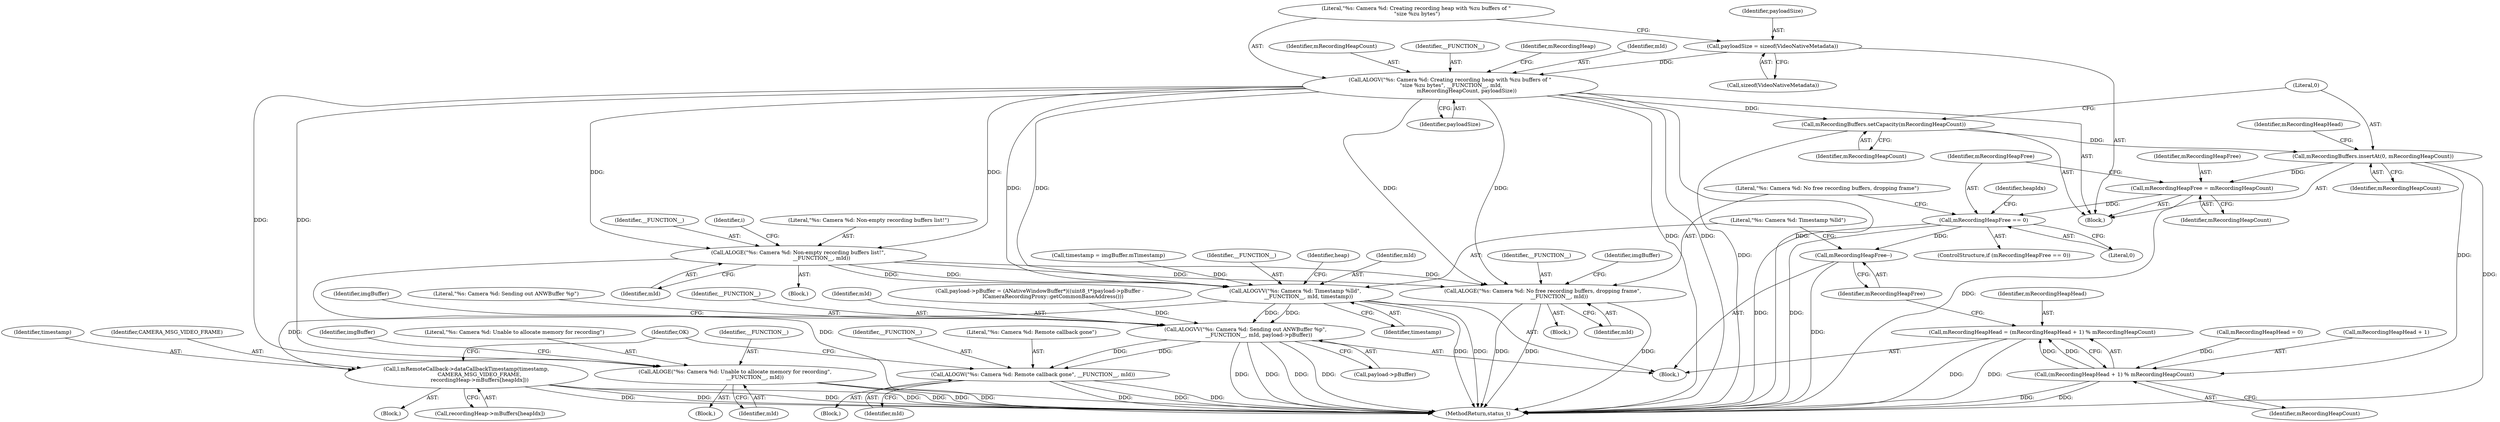 digraph "0_Android_1f24c730ab6ca5aff1e3137b340b8aeaeda4bdbc_2@API" {
"1000223" [label="(Call,payloadSize = sizeof(VideoNativeMetadata))"];
"1000227" [label="(Call,ALOGV(\"%s: Camera %d: Creating recording heap with %zu buffers of \"\n \"size %zu bytes\", __FUNCTION__, mId,\n                    mRecordingHeapCount, payloadSize))"];
"1000242" [label="(Call,ALOGE(\"%s: Camera %d: Unable to allocate memory for recording\",\n                        __FUNCTION__, mId))"];
"1000270" [label="(Call,ALOGE(\"%s: Camera %d: Non-empty recording buffers list!\",\n                            __FUNCTION__, mId))"];
"1000291" [label="(Call,ALOGE(\"%s: Camera %d: No free recording buffers, dropping frame\",\n                    __FUNCTION__, mId))"];
"1000311" [label="(Call,ALOGVV(\"%s: Camera %d: Timestamp %lld\",\n                __FUNCTION__, mId, timestamp))"];
"1000360" [label="(Call,ALOGVV(\"%s: Camera %d: Sending out ANWBuffer %p\",\n                __FUNCTION__, mId, payload->pBuffer))"];
"1000391" [label="(Call,ALOGW(\"%s: Camera %d: Remote callback gone\", __FUNCTION__, mId))"];
"1000381" [label="(Call,l.mRemoteCallback->dataCallbackTimestamp(timestamp,\n                CAMERA_MSG_VIDEO_FRAME,\n                recordingHeap->mBuffers[heapIdx]))"];
"1000275" [label="(Call,mRecordingBuffers.setCapacity(mRecordingHeapCount))"];
"1000277" [label="(Call,mRecordingBuffers.insertAt(0, mRecordingHeapCount))"];
"1000283" [label="(Call,mRecordingHeapFree = mRecordingHeapCount)"];
"1000287" [label="(Call,mRecordingHeapFree == 0)"];
"1000309" [label="(Call,mRecordingHeapFree--)"];
"1000304" [label="(Call,(mRecordingHeapHead + 1) % mRecordingHeapCount)"];
"1000302" [label="(Call,mRecordingHeapHead = (mRecordingHeapHead + 1) % mRecordingHeapCount)"];
"1000309" [label="(Call,mRecordingHeapFree--)"];
"1000278" [label="(Literal,0)"];
"1000232" [label="(Identifier,payloadSize)"];
"1000230" [label="(Identifier,mId)"];
"1000310" [label="(Identifier,mRecordingHeapFree)"];
"1000392" [label="(Literal,\"%s: Camera %d: Remote callback gone\")"];
"1000314" [label="(Identifier,mId)"];
"1000287" [label="(Call,mRecordingHeapFree == 0)"];
"1000362" [label="(Identifier,__FUNCTION__)"];
"1000280" [label="(Call,mRecordingHeapHead = 0)"];
"1000227" [label="(Call,ALOGV(\"%s: Camera %d: Creating recording heap with %zu buffers of \"\n \"size %zu bytes\", __FUNCTION__, mId,\n                    mRecordingHeapCount, payloadSize))"];
"1000224" [label="(Identifier,payloadSize)"];
"1000272" [label="(Identifier,__FUNCTION__)"];
"1000305" [label="(Call,mRecordingHeapHead + 1)"];
"1000279" [label="(Identifier,mRecordingHeapCount)"];
"1000245" [label="(Identifier,mId)"];
"1000243" [label="(Literal,\"%s: Camera %d: Unable to allocate memory for recording\")"];
"1000384" [label="(Call,recordingHeap->mBuffers[heapIdx])"];
"1000303" [label="(Identifier,mRecordingHeapHead)"];
"1000270" [label="(Call,ALOGE(\"%s: Camera %d: Non-empty recording buffers list!\",\n                            __FUNCTION__, mId))"];
"1000381" [label="(Call,l.mRemoteCallback->dataCallbackTimestamp(timestamp,\n                CAMERA_MSG_VIDEO_FRAME,\n                recordingHeap->mBuffers[heapIdx]))"];
"1000394" [label="(Identifier,mId)"];
"1000390" [label="(Block,)"];
"1000292" [label="(Literal,\"%s: Camera %d: No free recording buffers, dropping frame\")"];
"1000283" [label="(Call,mRecordingHeapFree = mRecordingHeapCount)"];
"1000300" [label="(Identifier,heapIdx)"];
"1000294" [label="(Identifier,mId)"];
"1000281" [label="(Identifier,mRecordingHeapHead)"];
"1000234" [label="(Identifier,mRecordingHeap)"];
"1000182" [label="(Call,timestamp = imgBuffer.mTimestamp)"];
"1000315" [label="(Identifier,timestamp)"];
"1000269" [label="(Block,)"];
"1000228" [label="(Literal,\"%s: Camera %d: Creating recording heap with %zu buffers of \"\n \"size %zu bytes\")"];
"1000225" [label="(Call,sizeof(VideoNativeMetadata))"];
"1000244" [label="(Identifier,__FUNCTION__)"];
"1000397" [label="(MethodReturn,status_t)"];
"1000259" [label="(Identifier,i)"];
"1000312" [label="(Literal,\"%s: Camera %d: Timestamp %lld\")"];
"1000302" [label="(Call,mRecordingHeapHead = (mRecordingHeapHead + 1) % mRecordingHeapCount)"];
"1000311" [label="(Call,ALOGVV(\"%s: Camera %d: Timestamp %lld\",\n                __FUNCTION__, mId, timestamp))"];
"1000360" [label="(Call,ALOGVV(\"%s: Camera %d: Sending out ANWBuffer %p\",\n                __FUNCTION__, mId, payload->pBuffer))"];
"1000276" [label="(Identifier,mRecordingHeapCount)"];
"1000396" [label="(Identifier,OK)"];
"1000152" [label="(Block,)"];
"1000223" [label="(Call,payloadSize = sizeof(VideoNativeMetadata))"];
"1000363" [label="(Identifier,mId)"];
"1000293" [label="(Identifier,__FUNCTION__)"];
"1000241" [label="(Block,)"];
"1000313" [label="(Identifier,__FUNCTION__)"];
"1000273" [label="(Identifier,mId)"];
"1000393" [label="(Identifier,__FUNCTION__)"];
"1000382" [label="(Identifier,timestamp)"];
"1000304" [label="(Call,(mRecordingHeapHead + 1) % mRecordingHeapCount)"];
"1000231" [label="(Identifier,mRecordingHeapCount)"];
"1000341" [label="(Call,payload->pBuffer = (ANativeWindowBuffer*)((uint8_t*)payload->pBuffer -\n                ICameraRecordingProxy::getCommonBaseAddress()))"];
"1000284" [label="(Identifier,mRecordingHeapFree)"];
"1000242" [label="(Call,ALOGE(\"%s: Camera %d: Unable to allocate memory for recording\",\n                        __FUNCTION__, mId))"];
"1000380" [label="(Block,)"];
"1000221" [label="(Block,)"];
"1000368" [label="(Identifier,imgBuffer)"];
"1000277" [label="(Call,mRecordingBuffers.insertAt(0, mRecordingHeapCount))"];
"1000229" [label="(Identifier,__FUNCTION__)"];
"1000288" [label="(Identifier,mRecordingHeapFree)"];
"1000247" [label="(Identifier,imgBuffer)"];
"1000320" [label="(Identifier,heap)"];
"1000291" [label="(Call,ALOGE(\"%s: Camera %d: No free recording buffers, dropping frame\",\n                    __FUNCTION__, mId))"];
"1000383" [label="(Identifier,CAMERA_MSG_VIDEO_FRAME)"];
"1000285" [label="(Identifier,mRecordingHeapCount)"];
"1000286" [label="(ControlStructure,if (mRecordingHeapFree == 0))"];
"1000391" [label="(Call,ALOGW(\"%s: Camera %d: Remote callback gone\", __FUNCTION__, mId))"];
"1000296" [label="(Identifier,imgBuffer)"];
"1000271" [label="(Literal,\"%s: Camera %d: Non-empty recording buffers list!\")"];
"1000361" [label="(Literal,\"%s: Camera %d: Sending out ANWBuffer %p\")"];
"1000308" [label="(Identifier,mRecordingHeapCount)"];
"1000275" [label="(Call,mRecordingBuffers.setCapacity(mRecordingHeapCount))"];
"1000290" [label="(Block,)"];
"1000289" [label="(Literal,0)"];
"1000364" [label="(Call,payload->pBuffer)"];
"1000223" -> "1000221"  [label="AST: "];
"1000223" -> "1000225"  [label="CFG: "];
"1000224" -> "1000223"  [label="AST: "];
"1000225" -> "1000223"  [label="AST: "];
"1000228" -> "1000223"  [label="CFG: "];
"1000223" -> "1000227"  [label="DDG: "];
"1000227" -> "1000221"  [label="AST: "];
"1000227" -> "1000232"  [label="CFG: "];
"1000228" -> "1000227"  [label="AST: "];
"1000229" -> "1000227"  [label="AST: "];
"1000230" -> "1000227"  [label="AST: "];
"1000231" -> "1000227"  [label="AST: "];
"1000232" -> "1000227"  [label="AST: "];
"1000234" -> "1000227"  [label="CFG: "];
"1000227" -> "1000397"  [label="DDG: "];
"1000227" -> "1000397"  [label="DDG: "];
"1000227" -> "1000397"  [label="DDG: "];
"1000227" -> "1000242"  [label="DDG: "];
"1000227" -> "1000242"  [label="DDG: "];
"1000227" -> "1000270"  [label="DDG: "];
"1000227" -> "1000270"  [label="DDG: "];
"1000227" -> "1000275"  [label="DDG: "];
"1000227" -> "1000291"  [label="DDG: "];
"1000227" -> "1000291"  [label="DDG: "];
"1000227" -> "1000311"  [label="DDG: "];
"1000227" -> "1000311"  [label="DDG: "];
"1000242" -> "1000241"  [label="AST: "];
"1000242" -> "1000245"  [label="CFG: "];
"1000243" -> "1000242"  [label="AST: "];
"1000244" -> "1000242"  [label="AST: "];
"1000245" -> "1000242"  [label="AST: "];
"1000247" -> "1000242"  [label="CFG: "];
"1000242" -> "1000397"  [label="DDG: "];
"1000242" -> "1000397"  [label="DDG: "];
"1000242" -> "1000397"  [label="DDG: "];
"1000270" -> "1000269"  [label="AST: "];
"1000270" -> "1000273"  [label="CFG: "];
"1000271" -> "1000270"  [label="AST: "];
"1000272" -> "1000270"  [label="AST: "];
"1000273" -> "1000270"  [label="AST: "];
"1000259" -> "1000270"  [label="CFG: "];
"1000270" -> "1000397"  [label="DDG: "];
"1000270" -> "1000291"  [label="DDG: "];
"1000270" -> "1000291"  [label="DDG: "];
"1000270" -> "1000311"  [label="DDG: "];
"1000270" -> "1000311"  [label="DDG: "];
"1000291" -> "1000290"  [label="AST: "];
"1000291" -> "1000294"  [label="CFG: "];
"1000292" -> "1000291"  [label="AST: "];
"1000293" -> "1000291"  [label="AST: "];
"1000294" -> "1000291"  [label="AST: "];
"1000296" -> "1000291"  [label="CFG: "];
"1000291" -> "1000397"  [label="DDG: "];
"1000291" -> "1000397"  [label="DDG: "];
"1000291" -> "1000397"  [label="DDG: "];
"1000311" -> "1000152"  [label="AST: "];
"1000311" -> "1000315"  [label="CFG: "];
"1000312" -> "1000311"  [label="AST: "];
"1000313" -> "1000311"  [label="AST: "];
"1000314" -> "1000311"  [label="AST: "];
"1000315" -> "1000311"  [label="AST: "];
"1000320" -> "1000311"  [label="CFG: "];
"1000311" -> "1000397"  [label="DDG: "];
"1000311" -> "1000397"  [label="DDG: "];
"1000182" -> "1000311"  [label="DDG: "];
"1000311" -> "1000360"  [label="DDG: "];
"1000311" -> "1000360"  [label="DDG: "];
"1000311" -> "1000381"  [label="DDG: "];
"1000360" -> "1000152"  [label="AST: "];
"1000360" -> "1000364"  [label="CFG: "];
"1000361" -> "1000360"  [label="AST: "];
"1000362" -> "1000360"  [label="AST: "];
"1000363" -> "1000360"  [label="AST: "];
"1000364" -> "1000360"  [label="AST: "];
"1000368" -> "1000360"  [label="CFG: "];
"1000360" -> "1000397"  [label="DDG: "];
"1000360" -> "1000397"  [label="DDG: "];
"1000360" -> "1000397"  [label="DDG: "];
"1000360" -> "1000397"  [label="DDG: "];
"1000341" -> "1000360"  [label="DDG: "];
"1000360" -> "1000391"  [label="DDG: "];
"1000360" -> "1000391"  [label="DDG: "];
"1000391" -> "1000390"  [label="AST: "];
"1000391" -> "1000394"  [label="CFG: "];
"1000392" -> "1000391"  [label="AST: "];
"1000393" -> "1000391"  [label="AST: "];
"1000394" -> "1000391"  [label="AST: "];
"1000396" -> "1000391"  [label="CFG: "];
"1000391" -> "1000397"  [label="DDG: "];
"1000391" -> "1000397"  [label="DDG: "];
"1000391" -> "1000397"  [label="DDG: "];
"1000381" -> "1000380"  [label="AST: "];
"1000381" -> "1000384"  [label="CFG: "];
"1000382" -> "1000381"  [label="AST: "];
"1000383" -> "1000381"  [label="AST: "];
"1000384" -> "1000381"  [label="AST: "];
"1000396" -> "1000381"  [label="CFG: "];
"1000381" -> "1000397"  [label="DDG: "];
"1000381" -> "1000397"  [label="DDG: "];
"1000381" -> "1000397"  [label="DDG: "];
"1000381" -> "1000397"  [label="DDG: "];
"1000275" -> "1000221"  [label="AST: "];
"1000275" -> "1000276"  [label="CFG: "];
"1000276" -> "1000275"  [label="AST: "];
"1000278" -> "1000275"  [label="CFG: "];
"1000275" -> "1000397"  [label="DDG: "];
"1000275" -> "1000277"  [label="DDG: "];
"1000277" -> "1000221"  [label="AST: "];
"1000277" -> "1000279"  [label="CFG: "];
"1000278" -> "1000277"  [label="AST: "];
"1000279" -> "1000277"  [label="AST: "];
"1000281" -> "1000277"  [label="CFG: "];
"1000277" -> "1000397"  [label="DDG: "];
"1000277" -> "1000283"  [label="DDG: "];
"1000277" -> "1000304"  [label="DDG: "];
"1000283" -> "1000221"  [label="AST: "];
"1000283" -> "1000285"  [label="CFG: "];
"1000284" -> "1000283"  [label="AST: "];
"1000285" -> "1000283"  [label="AST: "];
"1000288" -> "1000283"  [label="CFG: "];
"1000283" -> "1000397"  [label="DDG: "];
"1000283" -> "1000287"  [label="DDG: "];
"1000287" -> "1000286"  [label="AST: "];
"1000287" -> "1000289"  [label="CFG: "];
"1000288" -> "1000287"  [label="AST: "];
"1000289" -> "1000287"  [label="AST: "];
"1000292" -> "1000287"  [label="CFG: "];
"1000300" -> "1000287"  [label="CFG: "];
"1000287" -> "1000397"  [label="DDG: "];
"1000287" -> "1000397"  [label="DDG: "];
"1000287" -> "1000309"  [label="DDG: "];
"1000309" -> "1000152"  [label="AST: "];
"1000309" -> "1000310"  [label="CFG: "];
"1000310" -> "1000309"  [label="AST: "];
"1000312" -> "1000309"  [label="CFG: "];
"1000309" -> "1000397"  [label="DDG: "];
"1000304" -> "1000302"  [label="AST: "];
"1000304" -> "1000308"  [label="CFG: "];
"1000305" -> "1000304"  [label="AST: "];
"1000308" -> "1000304"  [label="AST: "];
"1000302" -> "1000304"  [label="CFG: "];
"1000304" -> "1000397"  [label="DDG: "];
"1000304" -> "1000397"  [label="DDG: "];
"1000304" -> "1000302"  [label="DDG: "];
"1000304" -> "1000302"  [label="DDG: "];
"1000280" -> "1000304"  [label="DDG: "];
"1000302" -> "1000152"  [label="AST: "];
"1000303" -> "1000302"  [label="AST: "];
"1000310" -> "1000302"  [label="CFG: "];
"1000302" -> "1000397"  [label="DDG: "];
"1000302" -> "1000397"  [label="DDG: "];
}
